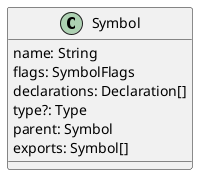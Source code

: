 @startuml

class Symbol {
    name: String
    flags: SymbolFlags
    declarations: Declaration[]
    type?: Type
    parent: Symbol
    exports: Symbol[]
}


@enduml